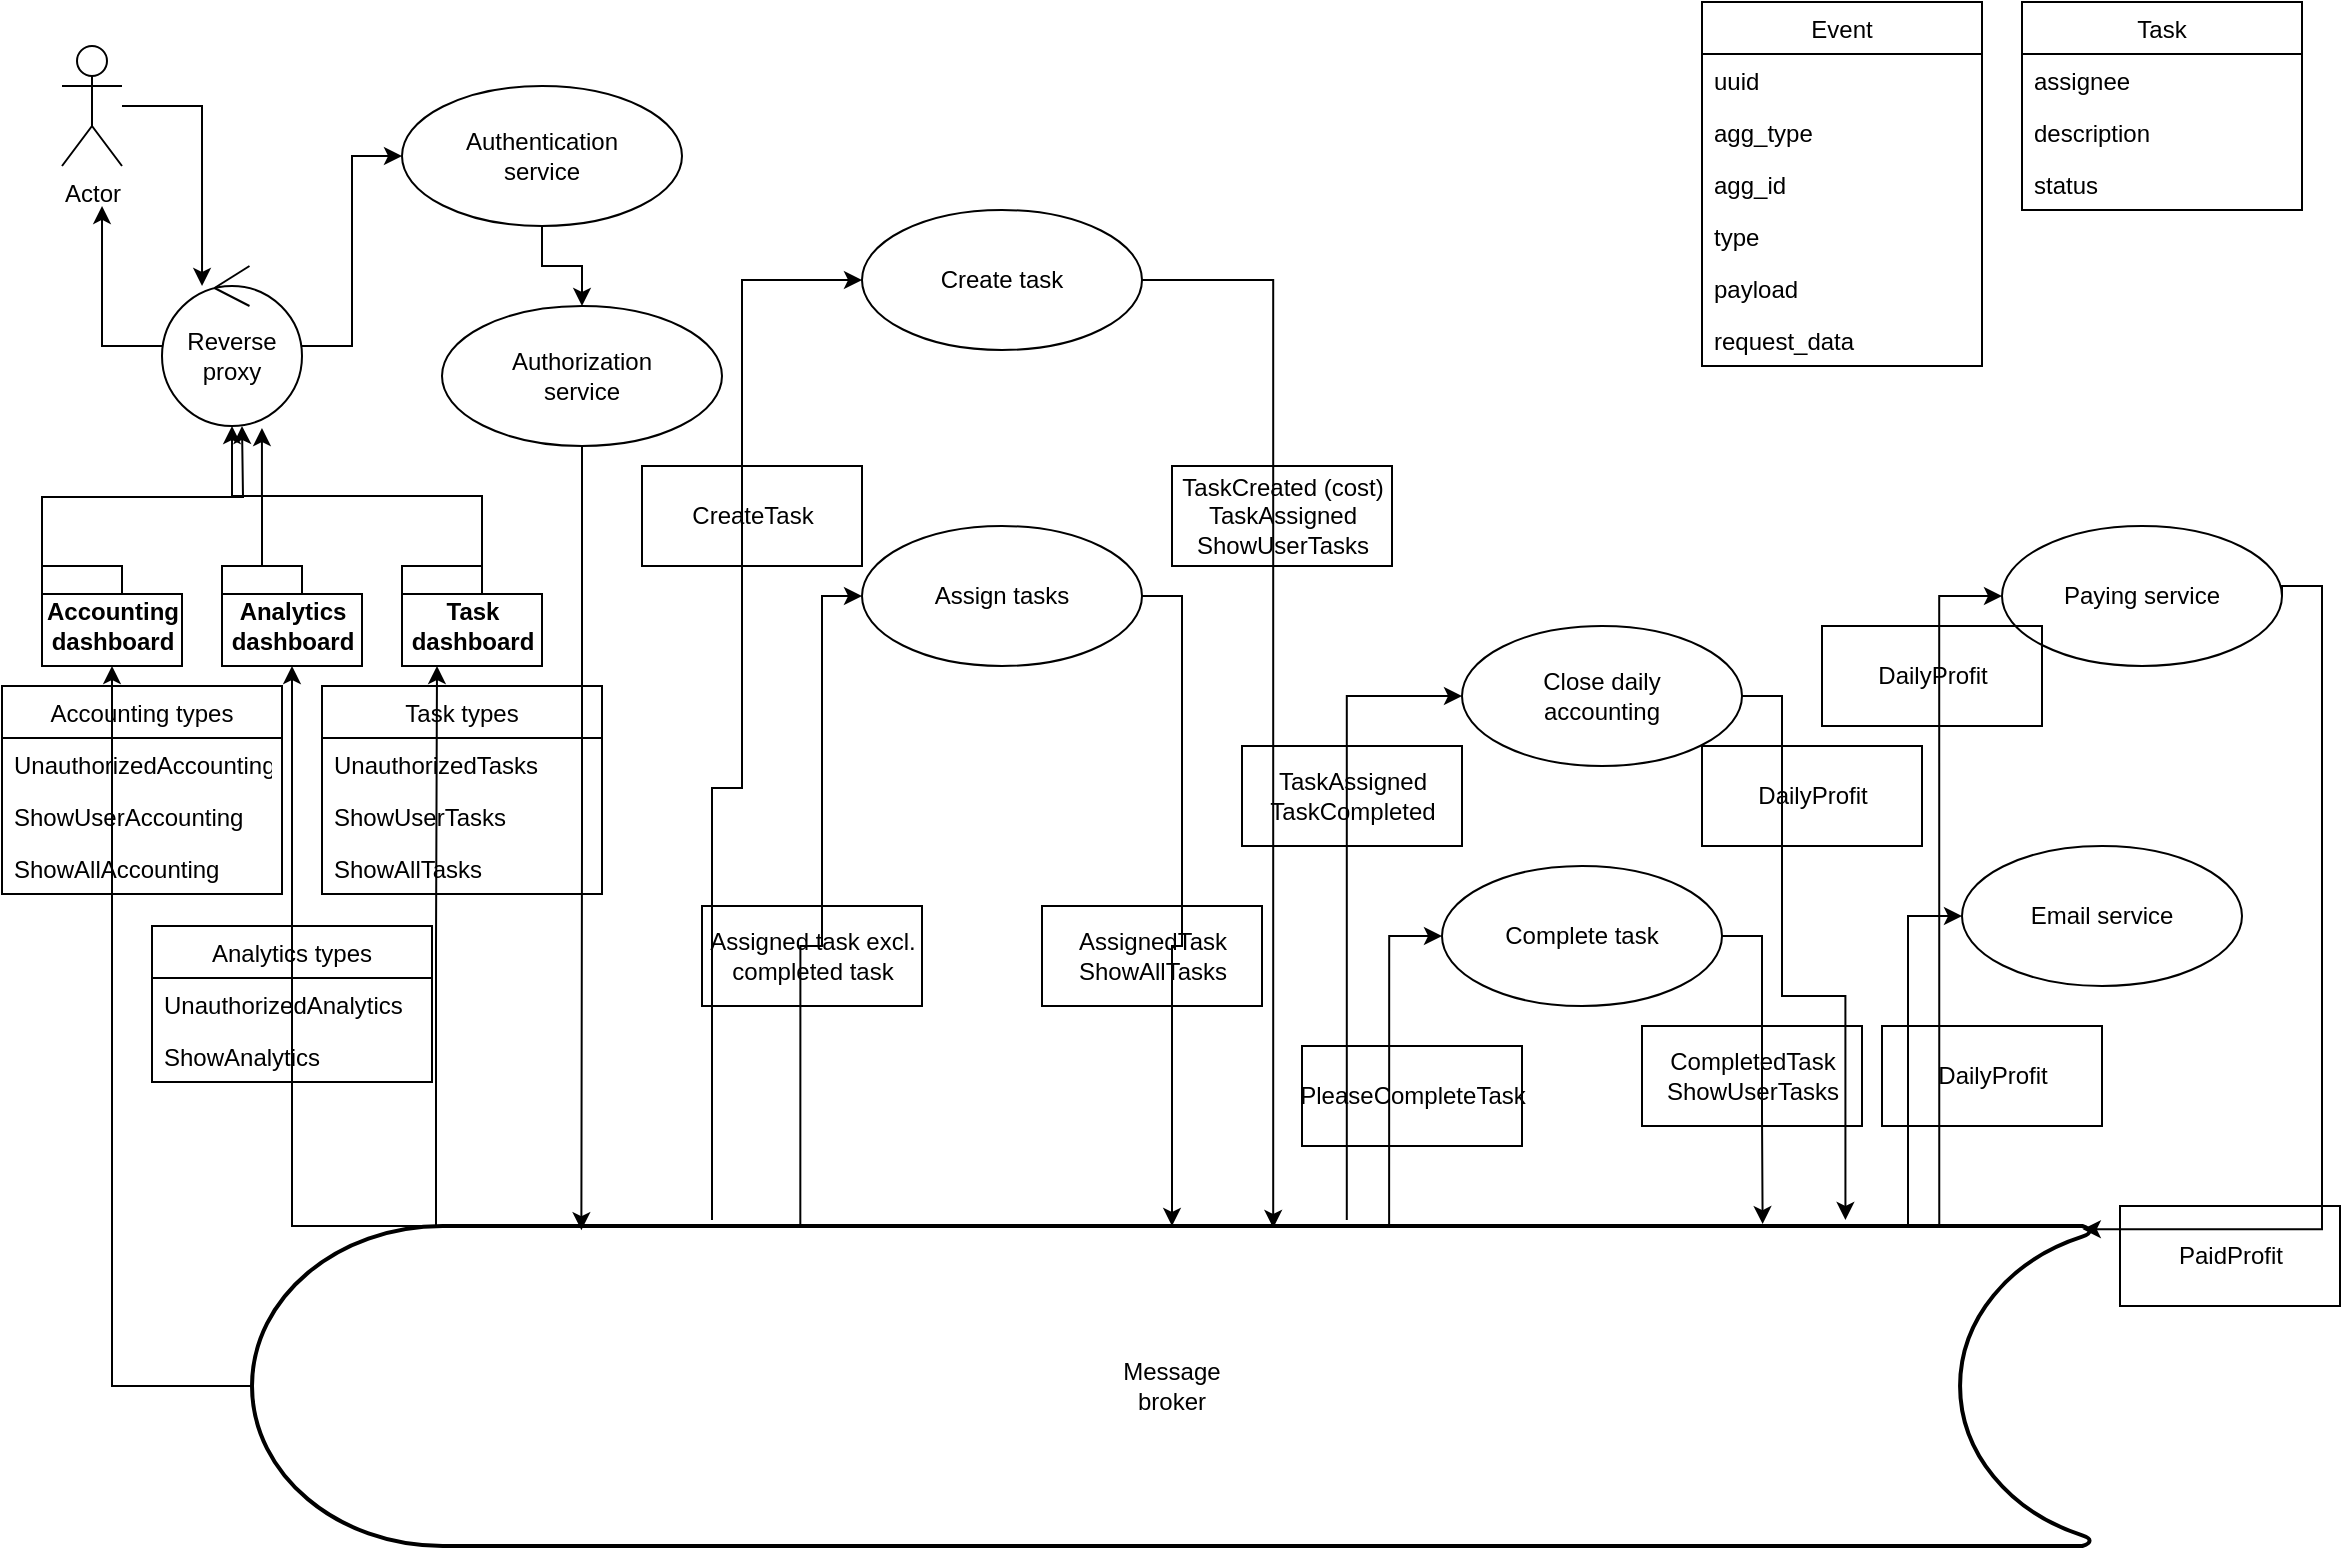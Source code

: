 <mxfile version="14.9.8" type="device"><diagram id="KjZzjEiMjzThUJfmyyWp" name="Page-1"><mxGraphModel dx="1418" dy="732" grid="1" gridSize="10" guides="1" tooltips="1" connect="1" arrows="1" fold="1" page="1" pageScale="1" pageWidth="1169" pageHeight="827" math="0" shadow="0"><root><mxCell id="0"/><mxCell id="1" parent="0"/><mxCell id="CONPY4d8o00rhxaS5F0U-24" style="edgeStyle=orthogonalEdgeStyle;rounded=0;orthogonalLoop=1;jettySize=auto;html=1;exitX=0.1;exitY=0;exitDx=0;exitDy=0;exitPerimeter=0;entryX=0.25;entryY=1;entryDx=0;entryDy=0;entryPerimeter=0;" edge="1" parent="1" source="CONPY4d8o00rhxaS5F0U-1" target="CONPY4d8o00rhxaS5F0U-7"><mxGeometry relative="1" as="geometry"/></mxCell><mxCell id="CONPY4d8o00rhxaS5F0U-25" style="edgeStyle=orthogonalEdgeStyle;rounded=0;orthogonalLoop=1;jettySize=auto;html=1;entryX=0.5;entryY=1;entryDx=0;entryDy=0;entryPerimeter=0;" edge="1" parent="1" source="CONPY4d8o00rhxaS5F0U-1" target="CONPY4d8o00rhxaS5F0U-8"><mxGeometry relative="1" as="geometry"/></mxCell><mxCell id="CONPY4d8o00rhxaS5F0U-26" style="edgeStyle=orthogonalEdgeStyle;rounded=0;orthogonalLoop=1;jettySize=auto;html=1;exitX=0.1;exitY=0;exitDx=0;exitDy=0;exitPerimeter=0;entryX=0.5;entryY=1;entryDx=0;entryDy=0;entryPerimeter=0;" edge="1" parent="1" source="CONPY4d8o00rhxaS5F0U-1" target="CONPY4d8o00rhxaS5F0U-9"><mxGeometry relative="1" as="geometry"><Array as="points"><mxPoint x="145" y="620"/></Array></mxGeometry></mxCell><mxCell id="CONPY4d8o00rhxaS5F0U-1" value="Message &lt;br&gt;broker" style="strokeWidth=2;html=1;shape=mxgraph.flowchart.stored_data;whiteSpace=wrap;" vertex="1" parent="1"><mxGeometry x="125" y="620" width="920" height="160" as="geometry"/></mxCell><mxCell id="CONPY4d8o00rhxaS5F0U-27" style="edgeStyle=orthogonalEdgeStyle;rounded=0;orthogonalLoop=1;jettySize=auto;html=1;entryX=0.286;entryY=0.125;entryDx=0;entryDy=0;entryPerimeter=0;" edge="1" parent="1" source="CONPY4d8o00rhxaS5F0U-2" target="CONPY4d8o00rhxaS5F0U-5"><mxGeometry relative="1" as="geometry"/></mxCell><mxCell id="CONPY4d8o00rhxaS5F0U-2" value="Actor" style="shape=umlActor;verticalLabelPosition=bottom;verticalAlign=top;html=1;" vertex="1" parent="1"><mxGeometry x="30" y="30" width="30" height="60" as="geometry"/></mxCell><mxCell id="CONPY4d8o00rhxaS5F0U-16" style="edgeStyle=orthogonalEdgeStyle;rounded=0;orthogonalLoop=1;jettySize=auto;html=1;entryX=0;entryY=0.5;entryDx=0;entryDy=0;" edge="1" parent="1" source="CONPY4d8o00rhxaS5F0U-5" target="CONPY4d8o00rhxaS5F0U-14"><mxGeometry relative="1" as="geometry"/></mxCell><mxCell id="CONPY4d8o00rhxaS5F0U-28" style="edgeStyle=orthogonalEdgeStyle;rounded=0;orthogonalLoop=1;jettySize=auto;html=1;entryX=0.667;entryY=1.333;entryDx=0;entryDy=0;entryPerimeter=0;" edge="1" parent="1" source="CONPY4d8o00rhxaS5F0U-5" target="CONPY4d8o00rhxaS5F0U-2"><mxGeometry relative="1" as="geometry"/></mxCell><mxCell id="CONPY4d8o00rhxaS5F0U-5" value="Reverse&lt;br&gt;proxy" style="ellipse;shape=umlControl;whiteSpace=wrap;html=1;" vertex="1" parent="1"><mxGeometry x="80" y="140" width="70" height="80" as="geometry"/></mxCell><mxCell id="CONPY4d8o00rhxaS5F0U-10" style="edgeStyle=orthogonalEdgeStyle;rounded=0;orthogonalLoop=1;jettySize=auto;html=1;exitX=0;exitY=0;exitDx=40;exitDy=0;exitPerimeter=0;" edge="1" parent="1" source="CONPY4d8o00rhxaS5F0U-7" target="CONPY4d8o00rhxaS5F0U-5"><mxGeometry relative="1" as="geometry"/></mxCell><mxCell id="CONPY4d8o00rhxaS5F0U-7" value="Task&lt;br&gt;dashboard" style="shape=folder;fontStyle=1;spacingTop=10;tabWidth=40;tabHeight=14;tabPosition=left;html=1;" vertex="1" parent="1"><mxGeometry x="200" y="290" width="70" height="50" as="geometry"/></mxCell><mxCell id="CONPY4d8o00rhxaS5F0U-11" style="edgeStyle=orthogonalEdgeStyle;rounded=0;orthogonalLoop=1;jettySize=auto;html=1;exitX=0;exitY=0;exitDx=0;exitDy=0;exitPerimeter=0;" edge="1" parent="1" source="CONPY4d8o00rhxaS5F0U-8"><mxGeometry relative="1" as="geometry"><mxPoint x="120" y="220" as="targetPoint"/></mxGeometry></mxCell><mxCell id="CONPY4d8o00rhxaS5F0U-8" value="Accounting&lt;br&gt;dashboard" style="shape=folder;fontStyle=1;spacingTop=10;tabWidth=40;tabHeight=14;tabPosition=left;html=1;" vertex="1" parent="1"><mxGeometry x="20" y="290" width="70" height="50" as="geometry"/></mxCell><mxCell id="CONPY4d8o00rhxaS5F0U-13" style="edgeStyle=orthogonalEdgeStyle;rounded=0;orthogonalLoop=1;jettySize=auto;html=1;exitX=0;exitY=0;exitDx=20;exitDy=0;exitPerimeter=0;entryX=0.714;entryY=1.013;entryDx=0;entryDy=0;entryPerimeter=0;" edge="1" parent="1" source="CONPY4d8o00rhxaS5F0U-9" target="CONPY4d8o00rhxaS5F0U-5"><mxGeometry relative="1" as="geometry"/></mxCell><mxCell id="CONPY4d8o00rhxaS5F0U-9" value="Analytics&lt;br&gt;dashboard" style="shape=folder;fontStyle=1;spacingTop=10;tabWidth=40;tabHeight=14;tabPosition=left;html=1;" vertex="1" parent="1"><mxGeometry x="110" y="290" width="70" height="50" as="geometry"/></mxCell><mxCell id="CONPY4d8o00rhxaS5F0U-17" style="edgeStyle=orthogonalEdgeStyle;rounded=0;orthogonalLoop=1;jettySize=auto;html=1;exitX=0.5;exitY=1;exitDx=0;exitDy=0;" edge="1" parent="1" source="CONPY4d8o00rhxaS5F0U-14" target="CONPY4d8o00rhxaS5F0U-15"><mxGeometry relative="1" as="geometry"/></mxCell><mxCell id="CONPY4d8o00rhxaS5F0U-14" value="Authentication&lt;br&gt;service" style="ellipse;whiteSpace=wrap;html=1;" vertex="1" parent="1"><mxGeometry x="200" y="50" width="140" height="70" as="geometry"/></mxCell><mxCell id="CONPY4d8o00rhxaS5F0U-18" style="edgeStyle=orthogonalEdgeStyle;rounded=0;orthogonalLoop=1;jettySize=auto;html=1;entryX=0.179;entryY=0.013;entryDx=0;entryDy=0;entryPerimeter=0;" edge="1" parent="1" source="CONPY4d8o00rhxaS5F0U-15" target="CONPY4d8o00rhxaS5F0U-1"><mxGeometry relative="1" as="geometry"/></mxCell><mxCell id="CONPY4d8o00rhxaS5F0U-15" value="Authorization&lt;br&gt;service" style="ellipse;whiteSpace=wrap;html=1;" vertex="1" parent="1"><mxGeometry x="220" y="160" width="140" height="70" as="geometry"/></mxCell><mxCell id="CONPY4d8o00rhxaS5F0U-19" value="Task" style="swimlane;fontStyle=0;childLayout=stackLayout;horizontal=1;startSize=26;fillColor=none;horizontalStack=0;resizeParent=1;resizeParentMax=0;resizeLast=0;collapsible=1;marginBottom=0;" vertex="1" parent="1"><mxGeometry x="1010" y="8" width="140" height="104" as="geometry"/></mxCell><mxCell id="CONPY4d8o00rhxaS5F0U-20" value="assignee" style="text;strokeColor=none;fillColor=none;align=left;verticalAlign=top;spacingLeft=4;spacingRight=4;overflow=hidden;rotatable=0;points=[[0,0.5],[1,0.5]];portConstraint=eastwest;" vertex="1" parent="CONPY4d8o00rhxaS5F0U-19"><mxGeometry y="26" width="140" height="26" as="geometry"/></mxCell><mxCell id="CONPY4d8o00rhxaS5F0U-21" value="description" style="text;strokeColor=none;fillColor=none;align=left;verticalAlign=top;spacingLeft=4;spacingRight=4;overflow=hidden;rotatable=0;points=[[0,0.5],[1,0.5]];portConstraint=eastwest;" vertex="1" parent="CONPY4d8o00rhxaS5F0U-19"><mxGeometry y="52" width="140" height="26" as="geometry"/></mxCell><mxCell id="CONPY4d8o00rhxaS5F0U-22" value="status" style="text;strokeColor=none;fillColor=none;align=left;verticalAlign=top;spacingLeft=4;spacingRight=4;overflow=hidden;rotatable=0;points=[[0,0.5],[1,0.5]];portConstraint=eastwest;" vertex="1" parent="CONPY4d8o00rhxaS5F0U-19"><mxGeometry y="78" width="140" height="26" as="geometry"/></mxCell><mxCell id="CONPY4d8o00rhxaS5F0U-29" value="Event" style="swimlane;fontStyle=0;childLayout=stackLayout;horizontal=1;startSize=26;horizontalStack=0;resizeParent=1;resizeParentMax=0;resizeLast=0;collapsible=1;marginBottom=0;fillColor=none;swimlaneLine=1;rounded=0;shadow=0;sketch=0;glass=0;" vertex="1" parent="1"><mxGeometry x="850" y="8" width="140" height="182" as="geometry"><mxRectangle x="850" y="8" width="60" height="26" as="alternateBounds"/></mxGeometry></mxCell><mxCell id="CONPY4d8o00rhxaS5F0U-30" value="uuid" style="text;strokeColor=none;fillColor=none;align=left;verticalAlign=top;spacingLeft=4;spacingRight=4;overflow=hidden;rotatable=0;points=[[0,0.5],[1,0.5]];portConstraint=eastwest;" vertex="1" parent="CONPY4d8o00rhxaS5F0U-29"><mxGeometry y="26" width="140" height="26" as="geometry"/></mxCell><mxCell id="CONPY4d8o00rhxaS5F0U-31" value="agg_type" style="text;strokeColor=none;fillColor=none;align=left;verticalAlign=top;spacingLeft=4;spacingRight=4;overflow=hidden;rotatable=0;points=[[0,0.5],[1,0.5]];portConstraint=eastwest;" vertex="1" parent="CONPY4d8o00rhxaS5F0U-29"><mxGeometry y="52" width="140" height="26" as="geometry"/></mxCell><mxCell id="CONPY4d8o00rhxaS5F0U-32" value="agg_id" style="text;strokeColor=none;fillColor=none;align=left;verticalAlign=top;spacingLeft=4;spacingRight=4;overflow=hidden;rotatable=0;points=[[0,0.5],[1,0.5]];portConstraint=eastwest;" vertex="1" parent="CONPY4d8o00rhxaS5F0U-29"><mxGeometry y="78" width="140" height="26" as="geometry"/></mxCell><mxCell id="CONPY4d8o00rhxaS5F0U-39" value="type" style="text;strokeColor=none;fillColor=none;align=left;verticalAlign=top;spacingLeft=4;spacingRight=4;overflow=hidden;rotatable=0;points=[[0,0.5],[1,0.5]];portConstraint=eastwest;" vertex="1" parent="CONPY4d8o00rhxaS5F0U-29"><mxGeometry y="104" width="140" height="26" as="geometry"/></mxCell><mxCell id="CONPY4d8o00rhxaS5F0U-38" value="payload" style="text;strokeColor=none;fillColor=none;align=left;verticalAlign=top;spacingLeft=4;spacingRight=4;overflow=hidden;rotatable=0;points=[[0,0.5],[1,0.5]];portConstraint=eastwest;" vertex="1" parent="CONPY4d8o00rhxaS5F0U-29"><mxGeometry y="130" width="140" height="26" as="geometry"/></mxCell><mxCell id="CONPY4d8o00rhxaS5F0U-58" value="request_data" style="text;strokeColor=none;fillColor=none;align=left;verticalAlign=top;spacingLeft=4;spacingRight=4;overflow=hidden;rotatable=0;points=[[0,0.5],[1,0.5]];portConstraint=eastwest;" vertex="1" parent="CONPY4d8o00rhxaS5F0U-29"><mxGeometry y="156" width="140" height="26" as="geometry"/></mxCell><mxCell id="CONPY4d8o00rhxaS5F0U-46" value="Task types" style="swimlane;fontStyle=0;childLayout=stackLayout;horizontal=1;startSize=26;fillColor=none;horizontalStack=0;resizeParent=1;resizeParentMax=0;resizeLast=0;collapsible=1;marginBottom=0;rounded=0;shadow=0;glass=0;sketch=0;" vertex="1" parent="1"><mxGeometry x="160" y="350" width="140" height="104" as="geometry"/></mxCell><mxCell id="CONPY4d8o00rhxaS5F0U-47" value="UnauthorizedTasks" style="text;strokeColor=none;fillColor=none;align=left;verticalAlign=top;spacingLeft=4;spacingRight=4;overflow=hidden;rotatable=0;points=[[0,0.5],[1,0.5]];portConstraint=eastwest;" vertex="1" parent="CONPY4d8o00rhxaS5F0U-46"><mxGeometry y="26" width="140" height="26" as="geometry"/></mxCell><mxCell id="CONPY4d8o00rhxaS5F0U-48" value="ShowUserTasks" style="text;strokeColor=none;fillColor=none;align=left;verticalAlign=top;spacingLeft=4;spacingRight=4;overflow=hidden;rotatable=0;points=[[0,0.5],[1,0.5]];portConstraint=eastwest;" vertex="1" parent="CONPY4d8o00rhxaS5F0U-46"><mxGeometry y="52" width="140" height="26" as="geometry"/></mxCell><mxCell id="CONPY4d8o00rhxaS5F0U-49" value="ShowAllTasks" style="text;strokeColor=none;fillColor=none;align=left;verticalAlign=top;spacingLeft=4;spacingRight=4;overflow=hidden;rotatable=0;points=[[0,0.5],[1,0.5]];portConstraint=eastwest;" vertex="1" parent="CONPY4d8o00rhxaS5F0U-46"><mxGeometry y="78" width="140" height="26" as="geometry"/></mxCell><mxCell id="CONPY4d8o00rhxaS5F0U-50" value="Analytics types" style="swimlane;fontStyle=0;childLayout=stackLayout;horizontal=1;startSize=26;fillColor=none;horizontalStack=0;resizeParent=1;resizeParentMax=0;resizeLast=0;collapsible=1;marginBottom=0;rounded=0;shadow=0;glass=0;sketch=0;" vertex="1" parent="1"><mxGeometry x="75" y="470" width="140" height="78" as="geometry"/></mxCell><mxCell id="CONPY4d8o00rhxaS5F0U-51" value="UnauthorizedAnalytics" style="text;strokeColor=none;fillColor=none;align=left;verticalAlign=top;spacingLeft=4;spacingRight=4;overflow=hidden;rotatable=0;points=[[0,0.5],[1,0.5]];portConstraint=eastwest;" vertex="1" parent="CONPY4d8o00rhxaS5F0U-50"><mxGeometry y="26" width="140" height="26" as="geometry"/></mxCell><mxCell id="CONPY4d8o00rhxaS5F0U-52" value="ShowAnalytics" style="text;strokeColor=none;fillColor=none;align=left;verticalAlign=top;spacingLeft=4;spacingRight=4;overflow=hidden;rotatable=0;points=[[0,0.5],[1,0.5]];portConstraint=eastwest;" vertex="1" parent="CONPY4d8o00rhxaS5F0U-50"><mxGeometry y="52" width="140" height="26" as="geometry"/></mxCell><mxCell id="CONPY4d8o00rhxaS5F0U-54" value="Accounting types" style="swimlane;fontStyle=0;childLayout=stackLayout;horizontal=1;startSize=26;fillColor=none;horizontalStack=0;resizeParent=1;resizeParentMax=0;resizeLast=0;collapsible=1;marginBottom=0;rounded=0;shadow=0;glass=0;sketch=0;" vertex="1" parent="1"><mxGeometry y="350" width="140" height="104" as="geometry"/></mxCell><mxCell id="CONPY4d8o00rhxaS5F0U-55" value="UnauthorizedAccounting" style="text;strokeColor=none;fillColor=none;align=left;verticalAlign=top;spacingLeft=4;spacingRight=4;overflow=hidden;rotatable=0;points=[[0,0.5],[1,0.5]];portConstraint=eastwest;" vertex="1" parent="CONPY4d8o00rhxaS5F0U-54"><mxGeometry y="26" width="140" height="26" as="geometry"/></mxCell><mxCell id="CONPY4d8o00rhxaS5F0U-56" value="ShowUserAccounting" style="text;strokeColor=none;fillColor=none;align=left;verticalAlign=top;spacingLeft=4;spacingRight=4;overflow=hidden;rotatable=0;points=[[0,0.5],[1,0.5]];portConstraint=eastwest;" vertex="1" parent="CONPY4d8o00rhxaS5F0U-54"><mxGeometry y="52" width="140" height="26" as="geometry"/></mxCell><mxCell id="CONPY4d8o00rhxaS5F0U-57" value="ShowAllAccounting" style="text;strokeColor=none;fillColor=none;align=left;verticalAlign=top;spacingLeft=4;spacingRight=4;overflow=hidden;rotatable=0;points=[[0,0.5],[1,0.5]];portConstraint=eastwest;" vertex="1" parent="CONPY4d8o00rhxaS5F0U-54"><mxGeometry y="78" width="140" height="26" as="geometry"/></mxCell><mxCell id="CONPY4d8o00rhxaS5F0U-61" style="edgeStyle=orthogonalEdgeStyle;rounded=0;orthogonalLoop=1;jettySize=auto;html=1;exitX=0;exitY=0.5;exitDx=0;exitDy=0;entryX=0.298;entryY=0.006;entryDx=0;entryDy=0;entryPerimeter=0;startArrow=classic;startFill=1;endArrow=none;endFill=0;" edge="1" parent="1" source="CONPY4d8o00rhxaS5F0U-59" target="CONPY4d8o00rhxaS5F0U-1"><mxGeometry relative="1" as="geometry"/></mxCell><mxCell id="CONPY4d8o00rhxaS5F0U-62" style="edgeStyle=orthogonalEdgeStyle;rounded=0;orthogonalLoop=1;jettySize=auto;html=1;exitX=1;exitY=0.5;exitDx=0;exitDy=0;entryX=0.5;entryY=0;entryDx=0;entryDy=0;entryPerimeter=0;" edge="1" parent="1" source="CONPY4d8o00rhxaS5F0U-59" target="CONPY4d8o00rhxaS5F0U-1"><mxGeometry relative="1" as="geometry"/></mxCell><mxCell id="CONPY4d8o00rhxaS5F0U-59" value="Assign tasks" style="ellipse;whiteSpace=wrap;html=1;rounded=0;shadow=0;glass=0;sketch=0;fillColor=none;" vertex="1" parent="1"><mxGeometry x="430" y="270" width="140" height="70" as="geometry"/></mxCell><mxCell id="CONPY4d8o00rhxaS5F0U-67" value="Assigned task excl.&lt;br&gt;completed task" style="html=1;rounded=0;shadow=0;glass=0;sketch=0;fillColor=none;" vertex="1" parent="1"><mxGeometry x="350" y="460" width="110" height="50" as="geometry"/></mxCell><mxCell id="CONPY4d8o00rhxaS5F0U-68" value="AssignedTask&lt;br&gt;ShowAllTasks" style="html=1;rounded=0;shadow=0;glass=0;sketch=0;fillColor=none;" vertex="1" parent="1"><mxGeometry x="520" y="460" width="110" height="50" as="geometry"/></mxCell><mxCell id="CONPY4d8o00rhxaS5F0U-70" style="edgeStyle=orthogonalEdgeStyle;rounded=0;orthogonalLoop=1;jettySize=auto;html=1;exitX=0;exitY=0.5;exitDx=0;exitDy=0;entryX=0.25;entryY=-0.019;entryDx=0;entryDy=0;entryPerimeter=0;startArrow=classic;startFill=1;endArrow=none;endFill=0;" edge="1" parent="1" source="CONPY4d8o00rhxaS5F0U-69" target="CONPY4d8o00rhxaS5F0U-1"><mxGeometry relative="1" as="geometry"><Array as="points"><mxPoint x="370" y="147"/><mxPoint x="370" y="401"/><mxPoint x="355" y="401"/></Array></mxGeometry></mxCell><mxCell id="CONPY4d8o00rhxaS5F0U-71" style="edgeStyle=orthogonalEdgeStyle;rounded=0;orthogonalLoop=1;jettySize=auto;html=1;exitX=1;exitY=0.5;exitDx=0;exitDy=0;entryX=0.555;entryY=0.006;entryDx=0;entryDy=0;entryPerimeter=0;startArrow=none;startFill=0;endArrow=classic;endFill=1;" edge="1" parent="1" source="CONPY4d8o00rhxaS5F0U-69" target="CONPY4d8o00rhxaS5F0U-1"><mxGeometry relative="1" as="geometry"/></mxCell><mxCell id="CONPY4d8o00rhxaS5F0U-69" value="Create task" style="ellipse;whiteSpace=wrap;html=1;rounded=0;shadow=0;glass=0;sketch=0;fillColor=none;" vertex="1" parent="1"><mxGeometry x="430" y="112" width="140" height="70" as="geometry"/></mxCell><mxCell id="CONPY4d8o00rhxaS5F0U-72" value="CreateTask" style="html=1;rounded=0;shadow=0;glass=0;sketch=0;fillColor=none;" vertex="1" parent="1"><mxGeometry x="320" y="240" width="110" height="50" as="geometry"/></mxCell><mxCell id="CONPY4d8o00rhxaS5F0U-73" value="TaskCreated (cost)&lt;br&gt;TaskAssigned&lt;br&gt;ShowUserTasks" style="html=1;rounded=0;shadow=0;glass=0;sketch=0;fillColor=none;" vertex="1" parent="1"><mxGeometry x="585" y="240" width="110" height="50" as="geometry"/></mxCell><mxCell id="CONPY4d8o00rhxaS5F0U-75" style="edgeStyle=orthogonalEdgeStyle;rounded=0;orthogonalLoop=1;jettySize=auto;html=1;exitX=0;exitY=0.5;exitDx=0;exitDy=0;entryX=0.618;entryY=-0.006;entryDx=0;entryDy=0;entryPerimeter=0;startArrow=classic;startFill=1;endArrow=none;endFill=0;" edge="1" parent="1" source="CONPY4d8o00rhxaS5F0U-74" target="CONPY4d8o00rhxaS5F0U-1"><mxGeometry relative="1" as="geometry"/></mxCell><mxCell id="CONPY4d8o00rhxaS5F0U-76" style="edgeStyle=orthogonalEdgeStyle;rounded=0;orthogonalLoop=1;jettySize=auto;html=1;exitX=1;exitY=0.5;exitDx=0;exitDy=0;entryX=0.821;entryY=-0.006;entryDx=0;entryDy=0;entryPerimeter=0;startArrow=none;startFill=0;endArrow=classic;endFill=1;" edge="1" parent="1" source="CONPY4d8o00rhxaS5F0U-74" target="CONPY4d8o00rhxaS5F0U-1"><mxGeometry relative="1" as="geometry"/></mxCell><mxCell id="CONPY4d8o00rhxaS5F0U-74" value="Complete task" style="ellipse;whiteSpace=wrap;html=1;rounded=0;shadow=0;glass=0;sketch=0;fillColor=none;" vertex="1" parent="1"><mxGeometry x="720" y="440" width="140" height="70" as="geometry"/></mxCell><mxCell id="CONPY4d8o00rhxaS5F0U-77" value="PleaseCompleteTask" style="html=1;rounded=0;shadow=0;glass=0;sketch=0;fillColor=none;" vertex="1" parent="1"><mxGeometry x="650" y="530" width="110" height="50" as="geometry"/></mxCell><mxCell id="CONPY4d8o00rhxaS5F0U-78" value="CompletedTask&lt;br&gt;ShowUserTasks" style="html=1;rounded=0;shadow=0;glass=0;sketch=0;fillColor=none;" vertex="1" parent="1"><mxGeometry x="820" y="520" width="110" height="50" as="geometry"/></mxCell><mxCell id="CONPY4d8o00rhxaS5F0U-80" style="edgeStyle=orthogonalEdgeStyle;rounded=0;orthogonalLoop=1;jettySize=auto;html=1;exitX=0;exitY=0.5;exitDx=0;exitDy=0;entryX=0.9;entryY=0.006;entryDx=0;entryDy=0;entryPerimeter=0;startArrow=classic;startFill=1;endArrow=none;endFill=0;" edge="1" parent="1" source="CONPY4d8o00rhxaS5F0U-79" target="CONPY4d8o00rhxaS5F0U-1"><mxGeometry relative="1" as="geometry"/></mxCell><mxCell id="CONPY4d8o00rhxaS5F0U-79" value="Email service" style="ellipse;whiteSpace=wrap;html=1;rounded=0;shadow=0;glass=0;sketch=0;fillColor=none;" vertex="1" parent="1"><mxGeometry x="980" y="430" width="140" height="70" as="geometry"/></mxCell><mxCell id="CONPY4d8o00rhxaS5F0U-81" value="DailyProfit" style="html=1;rounded=0;shadow=0;glass=0;sketch=0;fillColor=none;" vertex="1" parent="1"><mxGeometry x="940" y="520" width="110" height="50" as="geometry"/></mxCell><mxCell id="CONPY4d8o00rhxaS5F0U-83" style="edgeStyle=orthogonalEdgeStyle;rounded=0;orthogonalLoop=1;jettySize=auto;html=1;exitX=0;exitY=0.5;exitDx=0;exitDy=0;entryX=0.595;entryY=-0.019;entryDx=0;entryDy=0;entryPerimeter=0;startArrow=classic;startFill=1;endArrow=none;endFill=0;" edge="1" parent="1" source="CONPY4d8o00rhxaS5F0U-82" target="CONPY4d8o00rhxaS5F0U-1"><mxGeometry relative="1" as="geometry"/></mxCell><mxCell id="CONPY4d8o00rhxaS5F0U-84" style="edgeStyle=orthogonalEdgeStyle;rounded=0;orthogonalLoop=1;jettySize=auto;html=1;exitX=1;exitY=0.5;exitDx=0;exitDy=0;entryX=0.866;entryY=-0.019;entryDx=0;entryDy=0;entryPerimeter=0;startArrow=none;startFill=0;endArrow=classic;endFill=1;" edge="1" parent="1" source="CONPY4d8o00rhxaS5F0U-82" target="CONPY4d8o00rhxaS5F0U-1"><mxGeometry relative="1" as="geometry"/></mxCell><mxCell id="CONPY4d8o00rhxaS5F0U-82" value="Close daily&lt;br&gt;accounting" style="ellipse;whiteSpace=wrap;html=1;rounded=0;shadow=0;glass=0;sketch=0;fillColor=none;" vertex="1" parent="1"><mxGeometry x="730" y="320" width="140" height="70" as="geometry"/></mxCell><mxCell id="CONPY4d8o00rhxaS5F0U-85" value="TaskAssigned&lt;br&gt;TaskCompleted" style="html=1;rounded=0;shadow=0;glass=0;sketch=0;fillColor=none;" vertex="1" parent="1"><mxGeometry x="620" y="380" width="110" height="50" as="geometry"/></mxCell><mxCell id="CONPY4d8o00rhxaS5F0U-86" value="DailyProfit" style="html=1;rounded=0;shadow=0;glass=0;sketch=0;fillColor=none;" vertex="1" parent="1"><mxGeometry x="850" y="380" width="110" height="50" as="geometry"/></mxCell><mxCell id="CONPY4d8o00rhxaS5F0U-89" style="edgeStyle=orthogonalEdgeStyle;rounded=0;orthogonalLoop=1;jettySize=auto;html=1;exitX=0;exitY=0.5;exitDx=0;exitDy=0;entryX=0.917;entryY=0.006;entryDx=0;entryDy=0;entryPerimeter=0;startArrow=classic;startFill=1;endArrow=none;endFill=0;" edge="1" parent="1" source="CONPY4d8o00rhxaS5F0U-88" target="CONPY4d8o00rhxaS5F0U-1"><mxGeometry relative="1" as="geometry"/></mxCell><mxCell id="CONPY4d8o00rhxaS5F0U-94" style="edgeStyle=orthogonalEdgeStyle;rounded=0;orthogonalLoop=1;jettySize=auto;html=1;exitX=1;exitY=0.5;exitDx=0;exitDy=0;entryX=0.995;entryY=0.01;entryDx=0;entryDy=0;entryPerimeter=0;startArrow=none;startFill=0;endArrow=classic;endFill=1;" edge="1" parent="1" source="CONPY4d8o00rhxaS5F0U-88" target="CONPY4d8o00rhxaS5F0U-1"><mxGeometry relative="1" as="geometry"><Array as="points"><mxPoint x="1140" y="300"/><mxPoint x="1160" y="300"/><mxPoint x="1160" y="622"/></Array></mxGeometry></mxCell><mxCell id="CONPY4d8o00rhxaS5F0U-88" value="Paying service" style="ellipse;whiteSpace=wrap;html=1;rounded=0;shadow=0;glass=0;sketch=0;fillColor=none;" vertex="1" parent="1"><mxGeometry x="1000" y="270" width="140" height="70" as="geometry"/></mxCell><mxCell id="CONPY4d8o00rhxaS5F0U-90" value="DailyProfit" style="html=1;rounded=0;shadow=0;glass=0;sketch=0;fillColor=none;" vertex="1" parent="1"><mxGeometry x="910" y="320" width="110" height="50" as="geometry"/></mxCell><mxCell id="CONPY4d8o00rhxaS5F0U-95" value="PaidProfit" style="html=1;rounded=0;shadow=0;glass=0;sketch=0;fillColor=none;" vertex="1" parent="1"><mxGeometry x="1059" y="610" width="110" height="50" as="geometry"/></mxCell></root></mxGraphModel></diagram></mxfile>